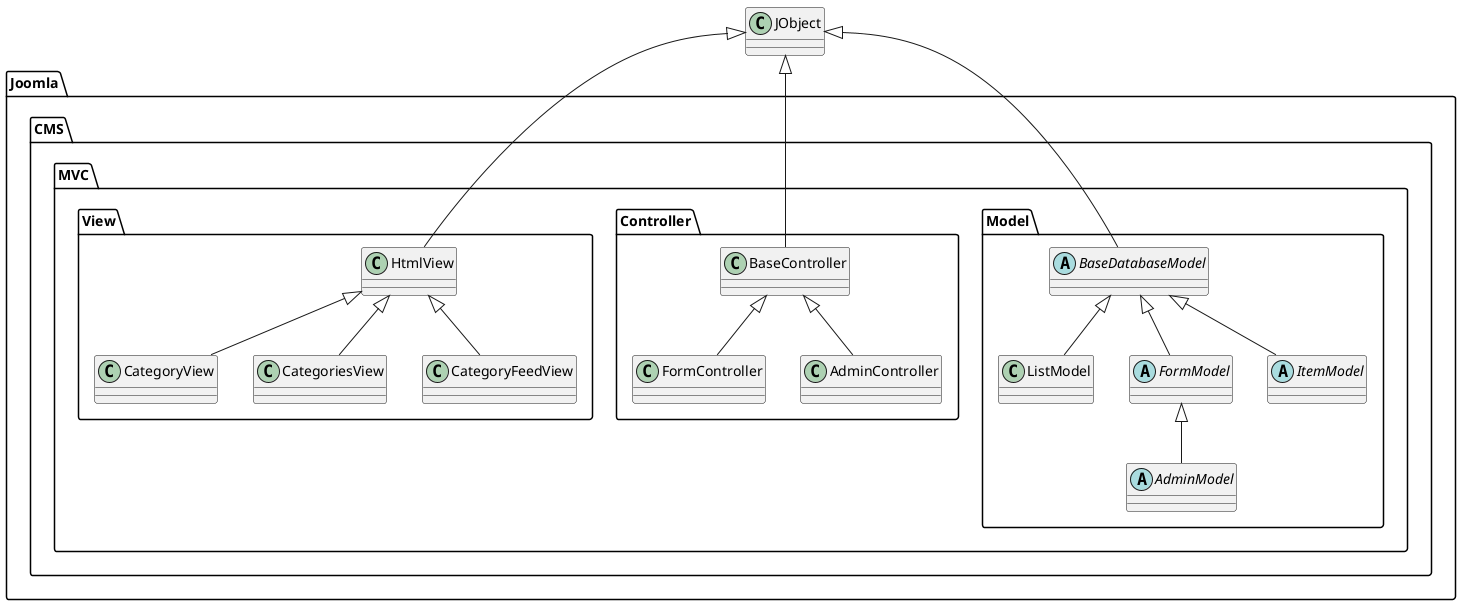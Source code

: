 @startuml
abstract class Joomla.CMS.MVC.Model.BaseDatabaseModel
JObject <|-- Joomla.CMS.MVC.Model.BaseDatabaseModel

class Joomla.CMS.MVC.Model.ListModel
Joomla.CMS.MVC.Model.BaseDatabaseModel <|-- Joomla.CMS.MVC.Model.ListModel
abstract class Joomla.CMS.MVC.Model.FormModel
Joomla.CMS.MVC.Model.BaseDatabaseModel <|-- Joomla.CMS.MVC.Model.FormModel
abstract class Joomla.CMS.MVC.Model.ItemModel
Joomla.CMS.MVC.Model.BaseDatabaseModel <|-- Joomla.CMS.MVC.Model.ItemModel
abstract class Joomla.CMS.MVC.Model.AdminModel
Joomla.CMS.MVC.Model.FormModel <|-- Joomla.CMS.MVC.Model.AdminModel
class Joomla.CMS.MVC.Controller.FormController
Joomla.CMS.MVC.Controller.BaseController <|-- Joomla.CMS.MVC.Controller.FormController
class Joomla.CMS.MVC.Controller.AdminController
Joomla.CMS.MVC.Controller.BaseController <|-- Joomla.CMS.MVC.Controller.AdminController
class Joomla.CMS.MVC.Controller.BaseController
JObject <|-- Joomla.CMS.MVC.Controller.BaseController
class Joomla.CMS.MVC.View.CategoryView
Joomla.CMS.MVC.View.HtmlView <|-- Joomla.CMS.MVC.View.CategoryView
class Joomla.CMS.MVC.View.CategoriesView
Joomla.CMS.MVC.View.HtmlView <|-- Joomla.CMS.MVC.View.CategoriesView
class Joomla.CMS.MVC.View.HtmlView
JObject <|-- Joomla.CMS.MVC.View.HtmlView
class Joomla.CMS.MVC.View.CategoryFeedView
Joomla.CMS.MVC.View.HtmlView <|-- Joomla.CMS.MVC.View.CategoryFeedView
@enduml
